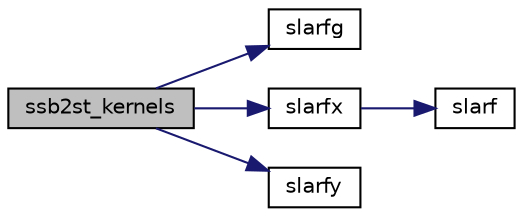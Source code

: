 digraph "ssb2st_kernels"
{
 // LATEX_PDF_SIZE
  edge [fontname="Helvetica",fontsize="10",labelfontname="Helvetica",labelfontsize="10"];
  node [fontname="Helvetica",fontsize="10",shape=record];
  rankdir="LR";
  Node1 [label="ssb2st_kernels",height=0.2,width=0.4,color="black", fillcolor="grey75", style="filled", fontcolor="black",tooltip="SSB2ST_KERNELS"];
  Node1 -> Node2 [color="midnightblue",fontsize="10",style="solid",fontname="Helvetica"];
  Node2 [label="slarfg",height=0.2,width=0.4,color="black", fillcolor="white", style="filled",URL="$slarfg_8f.html#a1c10a1adfa35b2d5ea15e801287a6a38",tooltip="SLARFG generates an elementary reflector (Householder matrix)."];
  Node1 -> Node3 [color="midnightblue",fontsize="10",style="solid",fontname="Helvetica"];
  Node3 [label="slarfx",height=0.2,width=0.4,color="black", fillcolor="white", style="filled",URL="$slarfx_8f.html#a0a4884a7b75e6c790eca8488d4ec6754",tooltip="SLARFX applies an elementary reflector to a general rectangular matrix, with loop unrolling when the ..."];
  Node3 -> Node4 [color="midnightblue",fontsize="10",style="solid",fontname="Helvetica"];
  Node4 [label="slarf",height=0.2,width=0.4,color="black", fillcolor="white", style="filled",URL="$slarf_8f.html#a38688653aa8fa8f1e3fadbdcd1377969",tooltip="SLARF applies an elementary reflector to a general rectangular matrix."];
  Node1 -> Node5 [color="midnightblue",fontsize="10",style="solid",fontname="Helvetica"];
  Node5 [label="slarfy",height=0.2,width=0.4,color="black", fillcolor="white", style="filled",URL="$slarfy_8f.html#a3cbcfa1d9632a6c7fbf5611dc86826ab",tooltip="SLARFY"];
}

